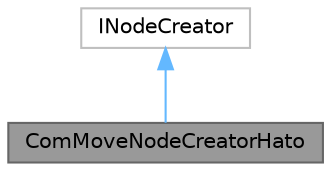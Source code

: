 digraph "ComMoveNodeCreatorHato"
{
 // LATEX_PDF_SIZE
  bgcolor="transparent";
  edge [fontname=Helvetica,fontsize=10,labelfontname=Helvetica,labelfontsize=10];
  node [fontname=Helvetica,fontsize=10,shape=box,height=0.2,width=0.4];
  Node1 [id="Node000001",label="ComMoveNodeCreatorHato",height=0.2,width=0.4,color="gray40", fillcolor="grey60", style="filled", fontcolor="black",tooltip="重心の平行移動を行うクラス．波東さんの手法．"];
  Node2 -> Node1 [id="edge1_Node000001_Node000002",dir="back",color="steelblue1",style="solid",tooltip=" "];
  Node2 [id="Node000002",label="INodeCreator",height=0.2,width=0.4,color="grey75", fillcolor="white", style="filled",URL="$class_i_node_creator.html",tooltip=" "];
}
